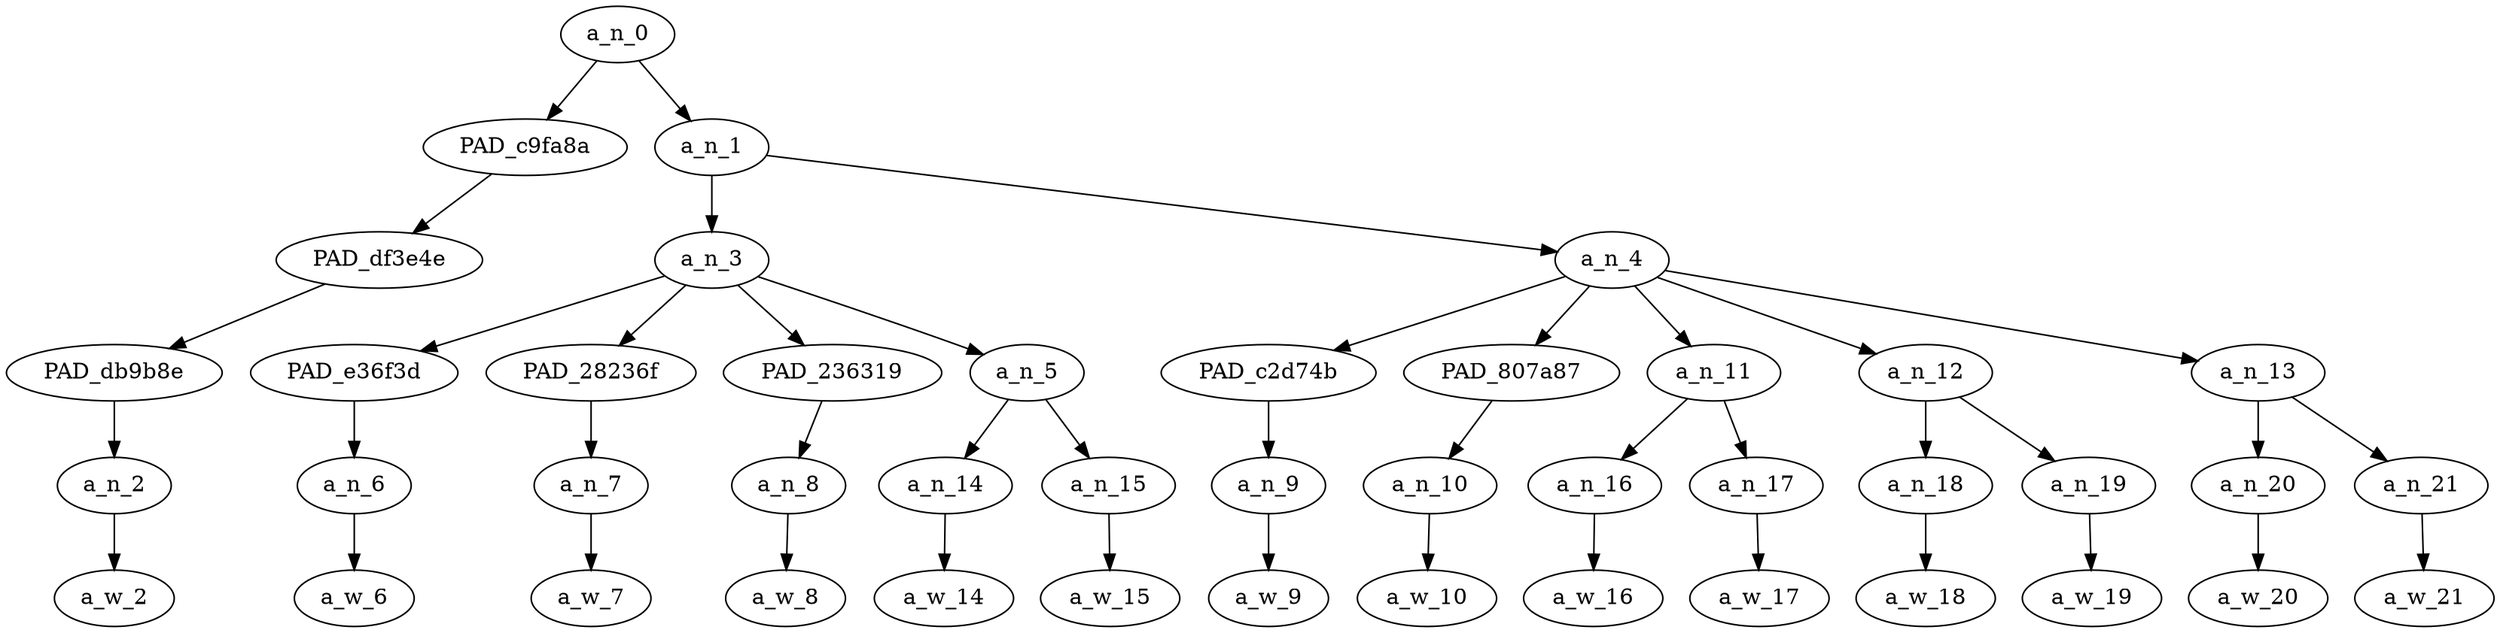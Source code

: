 strict digraph "" {
	a_n_0	[div_dir=1,
		index=0,
		level=5,
		pos="9.06875,5!",
		text_span="[0, 1, 2, 3, 4, 5, 6, 7, 8, 9, 10, 11, 12, 13]",
		value=1.00000002];
	PAD_c9fa8a	[div_dir=1,
		index=1,
		level=4,
		pos="13.0,4!",
		text_span="[13]",
		value=0.09317284];
	a_n_0 -> PAD_c9fa8a;
	a_n_1	[div_dir=1,
		index=0,
		level=4,
		pos="5.1375,4!",
		text_span="[0, 1, 2, 3, 4, 5, 6, 7, 8, 9, 10, 11, 12]",
		value=0.90553196];
	a_n_0 -> a_n_1;
	PAD_df3e4e	[div_dir=1,
		index=2,
		level=3,
		pos="13.0,3!",
		text_span="[13]",
		value=0.09317284];
	PAD_c9fa8a -> PAD_df3e4e;
	PAD_db9b8e	[div_dir=1,
		index=9,
		level=2,
		pos="13.0,2!",
		text_span="[13]",
		value=0.09317284];
	PAD_df3e4e -> PAD_db9b8e;
	a_n_2	[div_dir=1,
		index=13,
		level=1,
		pos="13.0,1!",
		text_span="[13]",
		value=0.09317284];
	PAD_db9b8e -> a_n_2;
	a_w_2	[div_dir=0,
		index=13,
		level=0,
		pos="13,0!",
		text_span="[13]",
		value=ogre];
	a_n_2 -> a_w_2;
	a_n_3	[div_dir=1,
		index=0,
		level=3,
		pos="2.375,3!",
		text_span="[0, 1, 2, 3, 4]",
		value=0.41739098];
	a_n_1 -> a_n_3;
	a_n_4	[div_dir=1,
		index=1,
		level=3,
		pos="7.9,3!",
		text_span="[5, 6, 7, 8, 9, 10, 11, 12]",
		value=0.48690453];
	a_n_1 -> a_n_4;
	PAD_e36f3d	[div_dir=1,
		index=1,
		level=2,
		pos="2.0,2!",
		text_span="[2]",
		value=0.06910355];
	a_n_3 -> PAD_e36f3d;
	PAD_28236f	[div_dir=1,
		index=2,
		level=2,
		pos="3.0,2!",
		text_span="[3]",
		value=0.20001142];
	a_n_3 -> PAD_28236f;
	PAD_236319	[div_dir=1,
		index=3,
		level=2,
		pos="4.0,2!",
		text_span="[4]",
		value=0.06286275];
	a_n_3 -> PAD_236319;
	a_n_5	[div_dir=1,
		index=0,
		level=2,
		pos="0.5,2!",
		text_span="[0, 1]",
		value=0.08403633];
	a_n_3 -> a_n_5;
	a_n_6	[div_dir=1,
		index=2,
		level=1,
		pos="2.0,1!",
		text_span="[2]",
		value=0.06910355];
	PAD_e36f3d -> a_n_6;
	a_w_6	[div_dir=0,
		index=2,
		level=0,
		pos="2,0!",
		text_span="[2]",
		value=tall];
	a_n_6 -> a_w_6;
	a_n_7	[div_dir=1,
		index=3,
		level=1,
		pos="3.0,1!",
		text_span="[3]",
		value=0.20001142];
	PAD_28236f -> a_n_7;
	a_w_7	[div_dir=0,
		index=3,
		level=0,
		pos="3,0!",
		text_span="[3]",
		value=beaner];
	a_n_7 -> a_w_7;
	a_n_8	[div_dir=1,
		index=4,
		level=1,
		pos="4.0,1!",
		text_span="[4]",
		value=0.06286275];
	PAD_236319 -> a_n_8;
	a_w_8	[div_dir=0,
		index=4,
		level=0,
		pos="4,0!",
		text_span="[4]",
		value=women];
	a_n_8 -> a_w_8;
	a_n_14	[div_dir=1,
		index=0,
		level=1,
		pos="0.0,1!",
		text_span="[0]",
		value=0.03664391];
	a_n_5 -> a_n_14;
	a_n_15	[div_dir=1,
		index=1,
		level=1,
		pos="1.0,1!",
		text_span="[1]",
		value=0.04722456];
	a_n_5 -> a_n_15;
	a_w_14	[div_dir=0,
		index=0,
		level=0,
		pos="0,0!",
		text_span="[0]",
		value=4];
	a_n_14 -> a_w_14;
	a_w_15	[div_dir=0,
		index=1,
		level=0,
		pos="1,0!",
		text_span="[1]",
		value=ft];
	a_n_15 -> a_w_15;
	PAD_c2d74b	[div_dir=1,
		index=4,
		level=2,
		pos="5.0,2!",
		text_span="[5]",
		value=0.03572329];
	a_n_4 -> PAD_c2d74b;
	PAD_807a87	[div_dir=1,
		index=5,
		level=2,
		pos="6.0,2!",
		text_span="[6]",
		value=0.11624071];
	a_n_4 -> PAD_807a87;
	a_n_11	[div_dir=1,
		index=6,
		level=2,
		pos="7.5,2!",
		text_span="[7, 8]",
		value=0.18893236];
	a_n_4 -> a_n_11;
	a_n_12	[div_dir=1,
		index=7,
		level=2,
		pos="9.5,2!",
		text_span="[9, 10]",
		value=0.07555606];
	a_n_4 -> a_n_12;
	a_n_13	[div_dir=1,
		index=8,
		level=2,
		pos="11.5,2!",
		text_span="[11, 12]",
		value=0.06992254];
	a_n_4 -> a_n_13;
	a_n_9	[div_dir=1,
		index=5,
		level=1,
		pos="5.0,1!",
		text_span="[5]",
		value=0.03572329];
	PAD_c2d74b -> a_n_9;
	a_w_9	[div_dir=0,
		index=5,
		level=0,
		pos="5,0!",
		text_span="[5]",
		value=still];
	a_n_9 -> a_w_9;
	a_n_10	[div_dir=1,
		index=6,
		level=1,
		pos="6.0,1!",
		text_span="[6]",
		value=0.11624071];
	PAD_807a87 -> a_n_10;
	a_w_10	[div_dir=0,
		index=6,
		level=0,
		pos="6,0!",
		text_span="[6]",
		value=dispensing];
	a_n_10 -> a_w_10;
	a_n_16	[div_dir=-1,
		index=7,
		level=1,
		pos="7.0,1!",
		text_span="[7]",
		value=0.04816975];
	a_n_11 -> a_n_16;
	a_n_17	[div_dir=1,
		index=8,
		level=1,
		pos="8.0,1!",
		text_span="[8]",
		value=0.14013887];
	a_n_11 -> a_n_17;
	a_w_16	[div_dir=0,
		index=7,
		level=0,
		pos="7,0!",
		text_span="[7]",
		value="<number>"];
	a_n_16 -> a_w_16;
	a_w_17	[div_dir=0,
		index=8,
		level=0,
		pos="8,0!",
		text_span="[8]",
		value=beanlets];
	a_n_17 -> a_w_17;
	a_n_18	[div_dir=1,
		index=9,
		level=1,
		pos="9.0,1!",
		text_span="[9]",
		value=0.03642647];
	a_n_12 -> a_n_18;
	a_n_19	[div_dir=1,
		index=10,
		level=1,
		pos="10.0,1!",
		text_span="[10]",
		value=0.03883661];
	a_n_12 -> a_n_19;
	a_w_18	[div_dir=0,
		index=9,
		level=0,
		pos="9,0!",
		text_span="[9]",
		value=per];
	a_n_18 -> a_w_18;
	a_w_19	[div_dir=0,
		index=10,
		level=0,
		pos="10,0!",
		text_span="[10]",
		value=year];
	a_n_19 -> a_w_19;
	a_n_20	[div_dir=1,
		index=11,
		level=1,
		pos="11.0,1!",
		text_span="[11]",
		value=0.03314931];
	a_n_13 -> a_n_20;
	a_n_21	[div_dir=-1,
		index=12,
		level=1,
		pos="12.0,1!",
		text_span="[12]",
		value=0.03669674];
	a_n_13 -> a_n_21;
	a_w_20	[div_dir=0,
		index=11,
		level=0,
		pos="11,0!",
		text_span="[11]",
		value=each];
	a_n_20 -> a_w_20;
	a_w_21	[div_dir=0,
		index=12,
		level=0,
		pos="12,0!",
		text_span="[12]",
		value=it];
	a_n_21 -> a_w_21;
}
